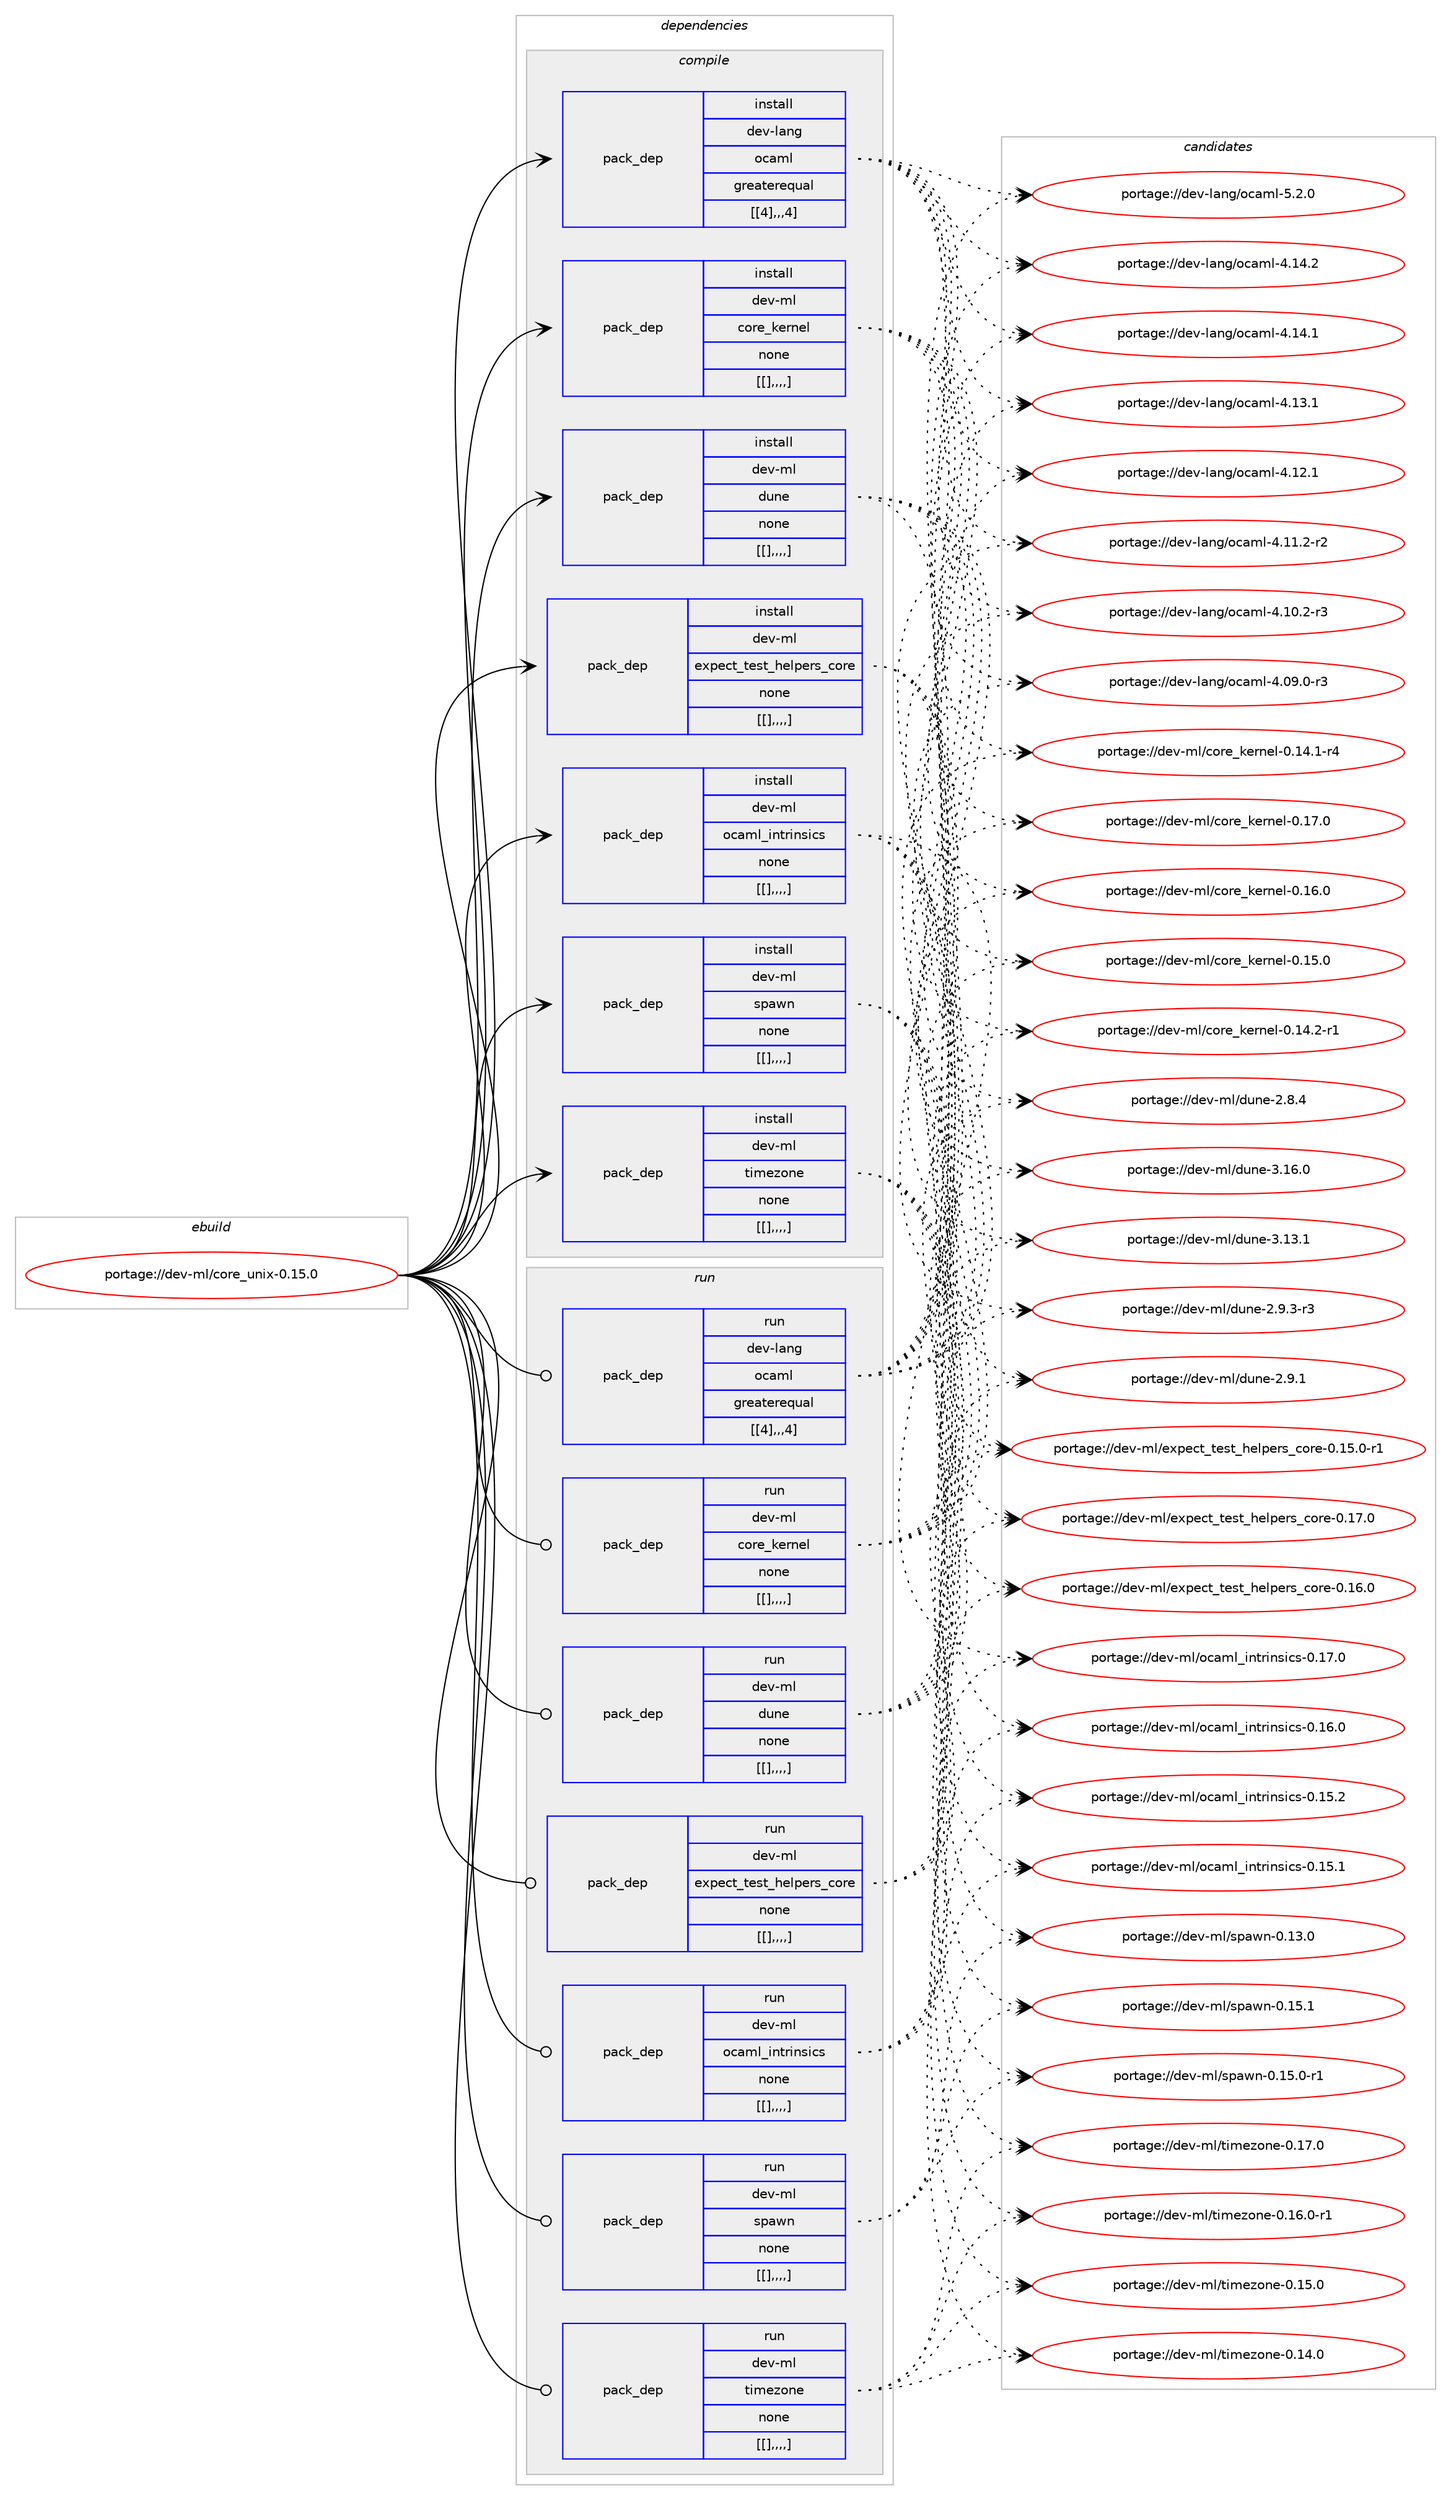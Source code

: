 digraph prolog {

# *************
# Graph options
# *************

newrank=true;
concentrate=true;
compound=true;
graph [rankdir=LR,fontname=Helvetica,fontsize=10,ranksep=1.5];#, ranksep=2.5, nodesep=0.2];
edge  [arrowhead=vee];
node  [fontname=Helvetica,fontsize=10];

# **********
# The ebuild
# **********

subgraph cluster_leftcol {
color=gray;
label=<<i>ebuild</i>>;
id [label="portage://dev-ml/core_unix-0.15.0", color=red, width=4, href="../dev-ml/core_unix-0.15.0.svg"];
}

# ****************
# The dependencies
# ****************

subgraph cluster_midcol {
color=gray;
label=<<i>dependencies</i>>;
subgraph cluster_compile {
fillcolor="#eeeeee";
style=filled;
label=<<i>compile</i>>;
subgraph pack88526 {
dependency119427 [label=<<TABLE BORDER="0" CELLBORDER="1" CELLSPACING="0" CELLPADDING="4" WIDTH="220"><TR><TD ROWSPAN="6" CELLPADDING="30">pack_dep</TD></TR><TR><TD WIDTH="110">install</TD></TR><TR><TD>dev-lang</TD></TR><TR><TD>ocaml</TD></TR><TR><TD>greaterequal</TD></TR><TR><TD>[[4],,,4]</TD></TR></TABLE>>, shape=none, color=blue];
}
id:e -> dependency119427:w [weight=20,style="solid",arrowhead="vee"];
subgraph pack88527 {
dependency119428 [label=<<TABLE BORDER="0" CELLBORDER="1" CELLSPACING="0" CELLPADDING="4" WIDTH="220"><TR><TD ROWSPAN="6" CELLPADDING="30">pack_dep</TD></TR><TR><TD WIDTH="110">install</TD></TR><TR><TD>dev-ml</TD></TR><TR><TD>core_kernel</TD></TR><TR><TD>none</TD></TR><TR><TD>[[],,,,]</TD></TR></TABLE>>, shape=none, color=blue];
}
id:e -> dependency119428:w [weight=20,style="solid",arrowhead="vee"];
subgraph pack88528 {
dependency119429 [label=<<TABLE BORDER="0" CELLBORDER="1" CELLSPACING="0" CELLPADDING="4" WIDTH="220"><TR><TD ROWSPAN="6" CELLPADDING="30">pack_dep</TD></TR><TR><TD WIDTH="110">install</TD></TR><TR><TD>dev-ml</TD></TR><TR><TD>dune</TD></TR><TR><TD>none</TD></TR><TR><TD>[[],,,,]</TD></TR></TABLE>>, shape=none, color=blue];
}
id:e -> dependency119429:w [weight=20,style="solid",arrowhead="vee"];
subgraph pack88529 {
dependency119430 [label=<<TABLE BORDER="0" CELLBORDER="1" CELLSPACING="0" CELLPADDING="4" WIDTH="220"><TR><TD ROWSPAN="6" CELLPADDING="30">pack_dep</TD></TR><TR><TD WIDTH="110">install</TD></TR><TR><TD>dev-ml</TD></TR><TR><TD>expect_test_helpers_core</TD></TR><TR><TD>none</TD></TR><TR><TD>[[],,,,]</TD></TR></TABLE>>, shape=none, color=blue];
}
id:e -> dependency119430:w [weight=20,style="solid",arrowhead="vee"];
subgraph pack88530 {
dependency119431 [label=<<TABLE BORDER="0" CELLBORDER="1" CELLSPACING="0" CELLPADDING="4" WIDTH="220"><TR><TD ROWSPAN="6" CELLPADDING="30">pack_dep</TD></TR><TR><TD WIDTH="110">install</TD></TR><TR><TD>dev-ml</TD></TR><TR><TD>ocaml_intrinsics</TD></TR><TR><TD>none</TD></TR><TR><TD>[[],,,,]</TD></TR></TABLE>>, shape=none, color=blue];
}
id:e -> dependency119431:w [weight=20,style="solid",arrowhead="vee"];
subgraph pack88531 {
dependency119432 [label=<<TABLE BORDER="0" CELLBORDER="1" CELLSPACING="0" CELLPADDING="4" WIDTH="220"><TR><TD ROWSPAN="6" CELLPADDING="30">pack_dep</TD></TR><TR><TD WIDTH="110">install</TD></TR><TR><TD>dev-ml</TD></TR><TR><TD>spawn</TD></TR><TR><TD>none</TD></TR><TR><TD>[[],,,,]</TD></TR></TABLE>>, shape=none, color=blue];
}
id:e -> dependency119432:w [weight=20,style="solid",arrowhead="vee"];
subgraph pack88532 {
dependency119433 [label=<<TABLE BORDER="0" CELLBORDER="1" CELLSPACING="0" CELLPADDING="4" WIDTH="220"><TR><TD ROWSPAN="6" CELLPADDING="30">pack_dep</TD></TR><TR><TD WIDTH="110">install</TD></TR><TR><TD>dev-ml</TD></TR><TR><TD>timezone</TD></TR><TR><TD>none</TD></TR><TR><TD>[[],,,,]</TD></TR></TABLE>>, shape=none, color=blue];
}
id:e -> dependency119433:w [weight=20,style="solid",arrowhead="vee"];
}
subgraph cluster_compileandrun {
fillcolor="#eeeeee";
style=filled;
label=<<i>compile and run</i>>;
}
subgraph cluster_run {
fillcolor="#eeeeee";
style=filled;
label=<<i>run</i>>;
subgraph pack88533 {
dependency119434 [label=<<TABLE BORDER="0" CELLBORDER="1" CELLSPACING="0" CELLPADDING="4" WIDTH="220"><TR><TD ROWSPAN="6" CELLPADDING="30">pack_dep</TD></TR><TR><TD WIDTH="110">run</TD></TR><TR><TD>dev-lang</TD></TR><TR><TD>ocaml</TD></TR><TR><TD>greaterequal</TD></TR><TR><TD>[[4],,,4]</TD></TR></TABLE>>, shape=none, color=blue];
}
id:e -> dependency119434:w [weight=20,style="solid",arrowhead="odot"];
subgraph pack88534 {
dependency119435 [label=<<TABLE BORDER="0" CELLBORDER="1" CELLSPACING="0" CELLPADDING="4" WIDTH="220"><TR><TD ROWSPAN="6" CELLPADDING="30">pack_dep</TD></TR><TR><TD WIDTH="110">run</TD></TR><TR><TD>dev-ml</TD></TR><TR><TD>core_kernel</TD></TR><TR><TD>none</TD></TR><TR><TD>[[],,,,]</TD></TR></TABLE>>, shape=none, color=blue];
}
id:e -> dependency119435:w [weight=20,style="solid",arrowhead="odot"];
subgraph pack88535 {
dependency119436 [label=<<TABLE BORDER="0" CELLBORDER="1" CELLSPACING="0" CELLPADDING="4" WIDTH="220"><TR><TD ROWSPAN="6" CELLPADDING="30">pack_dep</TD></TR><TR><TD WIDTH="110">run</TD></TR><TR><TD>dev-ml</TD></TR><TR><TD>dune</TD></TR><TR><TD>none</TD></TR><TR><TD>[[],,,,]</TD></TR></TABLE>>, shape=none, color=blue];
}
id:e -> dependency119436:w [weight=20,style="solid",arrowhead="odot"];
subgraph pack88536 {
dependency119437 [label=<<TABLE BORDER="0" CELLBORDER="1" CELLSPACING="0" CELLPADDING="4" WIDTH="220"><TR><TD ROWSPAN="6" CELLPADDING="30">pack_dep</TD></TR><TR><TD WIDTH="110">run</TD></TR><TR><TD>dev-ml</TD></TR><TR><TD>expect_test_helpers_core</TD></TR><TR><TD>none</TD></TR><TR><TD>[[],,,,]</TD></TR></TABLE>>, shape=none, color=blue];
}
id:e -> dependency119437:w [weight=20,style="solid",arrowhead="odot"];
subgraph pack88537 {
dependency119438 [label=<<TABLE BORDER="0" CELLBORDER="1" CELLSPACING="0" CELLPADDING="4" WIDTH="220"><TR><TD ROWSPAN="6" CELLPADDING="30">pack_dep</TD></TR><TR><TD WIDTH="110">run</TD></TR><TR><TD>dev-ml</TD></TR><TR><TD>ocaml_intrinsics</TD></TR><TR><TD>none</TD></TR><TR><TD>[[],,,,]</TD></TR></TABLE>>, shape=none, color=blue];
}
id:e -> dependency119438:w [weight=20,style="solid",arrowhead="odot"];
subgraph pack88538 {
dependency119439 [label=<<TABLE BORDER="0" CELLBORDER="1" CELLSPACING="0" CELLPADDING="4" WIDTH="220"><TR><TD ROWSPAN="6" CELLPADDING="30">pack_dep</TD></TR><TR><TD WIDTH="110">run</TD></TR><TR><TD>dev-ml</TD></TR><TR><TD>spawn</TD></TR><TR><TD>none</TD></TR><TR><TD>[[],,,,]</TD></TR></TABLE>>, shape=none, color=blue];
}
id:e -> dependency119439:w [weight=20,style="solid",arrowhead="odot"];
subgraph pack88539 {
dependency119440 [label=<<TABLE BORDER="0" CELLBORDER="1" CELLSPACING="0" CELLPADDING="4" WIDTH="220"><TR><TD ROWSPAN="6" CELLPADDING="30">pack_dep</TD></TR><TR><TD WIDTH="110">run</TD></TR><TR><TD>dev-ml</TD></TR><TR><TD>timezone</TD></TR><TR><TD>none</TD></TR><TR><TD>[[],,,,]</TD></TR></TABLE>>, shape=none, color=blue];
}
id:e -> dependency119440:w [weight=20,style="solid",arrowhead="odot"];
}
}

# **************
# The candidates
# **************

subgraph cluster_choices {
rank=same;
color=gray;
label=<<i>candidates</i>>;

subgraph choice88526 {
color=black;
nodesep=1;
choice1001011184510897110103471119997109108455346504648 [label="portage://dev-lang/ocaml-5.2.0", color=red, width=4,href="../dev-lang/ocaml-5.2.0.svg"];
choice100101118451089711010347111999710910845524649524650 [label="portage://dev-lang/ocaml-4.14.2", color=red, width=4,href="../dev-lang/ocaml-4.14.2.svg"];
choice100101118451089711010347111999710910845524649524649 [label="portage://dev-lang/ocaml-4.14.1", color=red, width=4,href="../dev-lang/ocaml-4.14.1.svg"];
choice100101118451089711010347111999710910845524649514649 [label="portage://dev-lang/ocaml-4.13.1", color=red, width=4,href="../dev-lang/ocaml-4.13.1.svg"];
choice100101118451089711010347111999710910845524649504649 [label="portage://dev-lang/ocaml-4.12.1", color=red, width=4,href="../dev-lang/ocaml-4.12.1.svg"];
choice1001011184510897110103471119997109108455246494946504511450 [label="portage://dev-lang/ocaml-4.11.2-r2", color=red, width=4,href="../dev-lang/ocaml-4.11.2-r2.svg"];
choice1001011184510897110103471119997109108455246494846504511451 [label="portage://dev-lang/ocaml-4.10.2-r3", color=red, width=4,href="../dev-lang/ocaml-4.10.2-r3.svg"];
choice1001011184510897110103471119997109108455246485746484511451 [label="portage://dev-lang/ocaml-4.09.0-r3", color=red, width=4,href="../dev-lang/ocaml-4.09.0-r3.svg"];
dependency119427:e -> choice1001011184510897110103471119997109108455346504648:w [style=dotted,weight="100"];
dependency119427:e -> choice100101118451089711010347111999710910845524649524650:w [style=dotted,weight="100"];
dependency119427:e -> choice100101118451089711010347111999710910845524649524649:w [style=dotted,weight="100"];
dependency119427:e -> choice100101118451089711010347111999710910845524649514649:w [style=dotted,weight="100"];
dependency119427:e -> choice100101118451089711010347111999710910845524649504649:w [style=dotted,weight="100"];
dependency119427:e -> choice1001011184510897110103471119997109108455246494946504511450:w [style=dotted,weight="100"];
dependency119427:e -> choice1001011184510897110103471119997109108455246494846504511451:w [style=dotted,weight="100"];
dependency119427:e -> choice1001011184510897110103471119997109108455246485746484511451:w [style=dotted,weight="100"];
}
subgraph choice88527 {
color=black;
nodesep=1;
choice1001011184510910847991111141019510710111411010110845484649554648 [label="portage://dev-ml/core_kernel-0.17.0", color=red, width=4,href="../dev-ml/core_kernel-0.17.0.svg"];
choice1001011184510910847991111141019510710111411010110845484649544648 [label="portage://dev-ml/core_kernel-0.16.0", color=red, width=4,href="../dev-ml/core_kernel-0.16.0.svg"];
choice1001011184510910847991111141019510710111411010110845484649534648 [label="portage://dev-ml/core_kernel-0.15.0", color=red, width=4,href="../dev-ml/core_kernel-0.15.0.svg"];
choice10010111845109108479911111410195107101114110101108454846495246504511449 [label="portage://dev-ml/core_kernel-0.14.2-r1", color=red, width=4,href="../dev-ml/core_kernel-0.14.2-r1.svg"];
choice10010111845109108479911111410195107101114110101108454846495246494511452 [label="portage://dev-ml/core_kernel-0.14.1-r4", color=red, width=4,href="../dev-ml/core_kernel-0.14.1-r4.svg"];
dependency119428:e -> choice1001011184510910847991111141019510710111411010110845484649554648:w [style=dotted,weight="100"];
dependency119428:e -> choice1001011184510910847991111141019510710111411010110845484649544648:w [style=dotted,weight="100"];
dependency119428:e -> choice1001011184510910847991111141019510710111411010110845484649534648:w [style=dotted,weight="100"];
dependency119428:e -> choice10010111845109108479911111410195107101114110101108454846495246504511449:w [style=dotted,weight="100"];
dependency119428:e -> choice10010111845109108479911111410195107101114110101108454846495246494511452:w [style=dotted,weight="100"];
}
subgraph choice88528 {
color=black;
nodesep=1;
choice100101118451091084710011711010145514649544648 [label="portage://dev-ml/dune-3.16.0", color=red, width=4,href="../dev-ml/dune-3.16.0.svg"];
choice100101118451091084710011711010145514649514649 [label="portage://dev-ml/dune-3.13.1", color=red, width=4,href="../dev-ml/dune-3.13.1.svg"];
choice10010111845109108471001171101014550465746514511451 [label="portage://dev-ml/dune-2.9.3-r3", color=red, width=4,href="../dev-ml/dune-2.9.3-r3.svg"];
choice1001011184510910847100117110101455046574649 [label="portage://dev-ml/dune-2.9.1", color=red, width=4,href="../dev-ml/dune-2.9.1.svg"];
choice1001011184510910847100117110101455046564652 [label="portage://dev-ml/dune-2.8.4", color=red, width=4,href="../dev-ml/dune-2.8.4.svg"];
dependency119429:e -> choice100101118451091084710011711010145514649544648:w [style=dotted,weight="100"];
dependency119429:e -> choice100101118451091084710011711010145514649514649:w [style=dotted,weight="100"];
dependency119429:e -> choice10010111845109108471001171101014550465746514511451:w [style=dotted,weight="100"];
dependency119429:e -> choice1001011184510910847100117110101455046574649:w [style=dotted,weight="100"];
dependency119429:e -> choice1001011184510910847100117110101455046564652:w [style=dotted,weight="100"];
}
subgraph choice88529 {
color=black;
nodesep=1;
choice1001011184510910847101120112101991169511610111511695104101108112101114115959911111410145484649554648 [label="portage://dev-ml/expect_test_helpers_core-0.17.0", color=red, width=4,href="../dev-ml/expect_test_helpers_core-0.17.0.svg"];
choice1001011184510910847101120112101991169511610111511695104101108112101114115959911111410145484649544648 [label="portage://dev-ml/expect_test_helpers_core-0.16.0", color=red, width=4,href="../dev-ml/expect_test_helpers_core-0.16.0.svg"];
choice10010111845109108471011201121019911695116101115116951041011081121011141159599111114101454846495346484511449 [label="portage://dev-ml/expect_test_helpers_core-0.15.0-r1", color=red, width=4,href="../dev-ml/expect_test_helpers_core-0.15.0-r1.svg"];
dependency119430:e -> choice1001011184510910847101120112101991169511610111511695104101108112101114115959911111410145484649554648:w [style=dotted,weight="100"];
dependency119430:e -> choice1001011184510910847101120112101991169511610111511695104101108112101114115959911111410145484649544648:w [style=dotted,weight="100"];
dependency119430:e -> choice10010111845109108471011201121019911695116101115116951041011081121011141159599111114101454846495346484511449:w [style=dotted,weight="100"];
}
subgraph choice88530 {
color=black;
nodesep=1;
choice10010111845109108471119997109108951051101161141051101151059911545484649554648 [label="portage://dev-ml/ocaml_intrinsics-0.17.0", color=red, width=4,href="../dev-ml/ocaml_intrinsics-0.17.0.svg"];
choice10010111845109108471119997109108951051101161141051101151059911545484649544648 [label="portage://dev-ml/ocaml_intrinsics-0.16.0", color=red, width=4,href="../dev-ml/ocaml_intrinsics-0.16.0.svg"];
choice10010111845109108471119997109108951051101161141051101151059911545484649534650 [label="portage://dev-ml/ocaml_intrinsics-0.15.2", color=red, width=4,href="../dev-ml/ocaml_intrinsics-0.15.2.svg"];
choice10010111845109108471119997109108951051101161141051101151059911545484649534649 [label="portage://dev-ml/ocaml_intrinsics-0.15.1", color=red, width=4,href="../dev-ml/ocaml_intrinsics-0.15.1.svg"];
dependency119431:e -> choice10010111845109108471119997109108951051101161141051101151059911545484649554648:w [style=dotted,weight="100"];
dependency119431:e -> choice10010111845109108471119997109108951051101161141051101151059911545484649544648:w [style=dotted,weight="100"];
dependency119431:e -> choice10010111845109108471119997109108951051101161141051101151059911545484649534650:w [style=dotted,weight="100"];
dependency119431:e -> choice10010111845109108471119997109108951051101161141051101151059911545484649534649:w [style=dotted,weight="100"];
}
subgraph choice88531 {
color=black;
nodesep=1;
choice10010111845109108471151129711911045484649534649 [label="portage://dev-ml/spawn-0.15.1", color=red, width=4,href="../dev-ml/spawn-0.15.1.svg"];
choice100101118451091084711511297119110454846495346484511449 [label="portage://dev-ml/spawn-0.15.0-r1", color=red, width=4,href="../dev-ml/spawn-0.15.0-r1.svg"];
choice10010111845109108471151129711911045484649514648 [label="portage://dev-ml/spawn-0.13.0", color=red, width=4,href="../dev-ml/spawn-0.13.0.svg"];
dependency119432:e -> choice10010111845109108471151129711911045484649534649:w [style=dotted,weight="100"];
dependency119432:e -> choice100101118451091084711511297119110454846495346484511449:w [style=dotted,weight="100"];
dependency119432:e -> choice10010111845109108471151129711911045484649514648:w [style=dotted,weight="100"];
}
subgraph choice88532 {
color=black;
nodesep=1;
choice100101118451091084711610510910112211111010145484649554648 [label="portage://dev-ml/timezone-0.17.0", color=red, width=4,href="../dev-ml/timezone-0.17.0.svg"];
choice1001011184510910847116105109101122111110101454846495446484511449 [label="portage://dev-ml/timezone-0.16.0-r1", color=red, width=4,href="../dev-ml/timezone-0.16.0-r1.svg"];
choice100101118451091084711610510910112211111010145484649534648 [label="portage://dev-ml/timezone-0.15.0", color=red, width=4,href="../dev-ml/timezone-0.15.0.svg"];
choice100101118451091084711610510910112211111010145484649524648 [label="portage://dev-ml/timezone-0.14.0", color=red, width=4,href="../dev-ml/timezone-0.14.0.svg"];
dependency119433:e -> choice100101118451091084711610510910112211111010145484649554648:w [style=dotted,weight="100"];
dependency119433:e -> choice1001011184510910847116105109101122111110101454846495446484511449:w [style=dotted,weight="100"];
dependency119433:e -> choice100101118451091084711610510910112211111010145484649534648:w [style=dotted,weight="100"];
dependency119433:e -> choice100101118451091084711610510910112211111010145484649524648:w [style=dotted,weight="100"];
}
subgraph choice88533 {
color=black;
nodesep=1;
choice1001011184510897110103471119997109108455346504648 [label="portage://dev-lang/ocaml-5.2.0", color=red, width=4,href="../dev-lang/ocaml-5.2.0.svg"];
choice100101118451089711010347111999710910845524649524650 [label="portage://dev-lang/ocaml-4.14.2", color=red, width=4,href="../dev-lang/ocaml-4.14.2.svg"];
choice100101118451089711010347111999710910845524649524649 [label="portage://dev-lang/ocaml-4.14.1", color=red, width=4,href="../dev-lang/ocaml-4.14.1.svg"];
choice100101118451089711010347111999710910845524649514649 [label="portage://dev-lang/ocaml-4.13.1", color=red, width=4,href="../dev-lang/ocaml-4.13.1.svg"];
choice100101118451089711010347111999710910845524649504649 [label="portage://dev-lang/ocaml-4.12.1", color=red, width=4,href="../dev-lang/ocaml-4.12.1.svg"];
choice1001011184510897110103471119997109108455246494946504511450 [label="portage://dev-lang/ocaml-4.11.2-r2", color=red, width=4,href="../dev-lang/ocaml-4.11.2-r2.svg"];
choice1001011184510897110103471119997109108455246494846504511451 [label="portage://dev-lang/ocaml-4.10.2-r3", color=red, width=4,href="../dev-lang/ocaml-4.10.2-r3.svg"];
choice1001011184510897110103471119997109108455246485746484511451 [label="portage://dev-lang/ocaml-4.09.0-r3", color=red, width=4,href="../dev-lang/ocaml-4.09.0-r3.svg"];
dependency119434:e -> choice1001011184510897110103471119997109108455346504648:w [style=dotted,weight="100"];
dependency119434:e -> choice100101118451089711010347111999710910845524649524650:w [style=dotted,weight="100"];
dependency119434:e -> choice100101118451089711010347111999710910845524649524649:w [style=dotted,weight="100"];
dependency119434:e -> choice100101118451089711010347111999710910845524649514649:w [style=dotted,weight="100"];
dependency119434:e -> choice100101118451089711010347111999710910845524649504649:w [style=dotted,weight="100"];
dependency119434:e -> choice1001011184510897110103471119997109108455246494946504511450:w [style=dotted,weight="100"];
dependency119434:e -> choice1001011184510897110103471119997109108455246494846504511451:w [style=dotted,weight="100"];
dependency119434:e -> choice1001011184510897110103471119997109108455246485746484511451:w [style=dotted,weight="100"];
}
subgraph choice88534 {
color=black;
nodesep=1;
choice1001011184510910847991111141019510710111411010110845484649554648 [label="portage://dev-ml/core_kernel-0.17.0", color=red, width=4,href="../dev-ml/core_kernel-0.17.0.svg"];
choice1001011184510910847991111141019510710111411010110845484649544648 [label="portage://dev-ml/core_kernel-0.16.0", color=red, width=4,href="../dev-ml/core_kernel-0.16.0.svg"];
choice1001011184510910847991111141019510710111411010110845484649534648 [label="portage://dev-ml/core_kernel-0.15.0", color=red, width=4,href="../dev-ml/core_kernel-0.15.0.svg"];
choice10010111845109108479911111410195107101114110101108454846495246504511449 [label="portage://dev-ml/core_kernel-0.14.2-r1", color=red, width=4,href="../dev-ml/core_kernel-0.14.2-r1.svg"];
choice10010111845109108479911111410195107101114110101108454846495246494511452 [label="portage://dev-ml/core_kernel-0.14.1-r4", color=red, width=4,href="../dev-ml/core_kernel-0.14.1-r4.svg"];
dependency119435:e -> choice1001011184510910847991111141019510710111411010110845484649554648:w [style=dotted,weight="100"];
dependency119435:e -> choice1001011184510910847991111141019510710111411010110845484649544648:w [style=dotted,weight="100"];
dependency119435:e -> choice1001011184510910847991111141019510710111411010110845484649534648:w [style=dotted,weight="100"];
dependency119435:e -> choice10010111845109108479911111410195107101114110101108454846495246504511449:w [style=dotted,weight="100"];
dependency119435:e -> choice10010111845109108479911111410195107101114110101108454846495246494511452:w [style=dotted,weight="100"];
}
subgraph choice88535 {
color=black;
nodesep=1;
choice100101118451091084710011711010145514649544648 [label="portage://dev-ml/dune-3.16.0", color=red, width=4,href="../dev-ml/dune-3.16.0.svg"];
choice100101118451091084710011711010145514649514649 [label="portage://dev-ml/dune-3.13.1", color=red, width=4,href="../dev-ml/dune-3.13.1.svg"];
choice10010111845109108471001171101014550465746514511451 [label="portage://dev-ml/dune-2.9.3-r3", color=red, width=4,href="../dev-ml/dune-2.9.3-r3.svg"];
choice1001011184510910847100117110101455046574649 [label="portage://dev-ml/dune-2.9.1", color=red, width=4,href="../dev-ml/dune-2.9.1.svg"];
choice1001011184510910847100117110101455046564652 [label="portage://dev-ml/dune-2.8.4", color=red, width=4,href="../dev-ml/dune-2.8.4.svg"];
dependency119436:e -> choice100101118451091084710011711010145514649544648:w [style=dotted,weight="100"];
dependency119436:e -> choice100101118451091084710011711010145514649514649:w [style=dotted,weight="100"];
dependency119436:e -> choice10010111845109108471001171101014550465746514511451:w [style=dotted,weight="100"];
dependency119436:e -> choice1001011184510910847100117110101455046574649:w [style=dotted,weight="100"];
dependency119436:e -> choice1001011184510910847100117110101455046564652:w [style=dotted,weight="100"];
}
subgraph choice88536 {
color=black;
nodesep=1;
choice1001011184510910847101120112101991169511610111511695104101108112101114115959911111410145484649554648 [label="portage://dev-ml/expect_test_helpers_core-0.17.0", color=red, width=4,href="../dev-ml/expect_test_helpers_core-0.17.0.svg"];
choice1001011184510910847101120112101991169511610111511695104101108112101114115959911111410145484649544648 [label="portage://dev-ml/expect_test_helpers_core-0.16.0", color=red, width=4,href="../dev-ml/expect_test_helpers_core-0.16.0.svg"];
choice10010111845109108471011201121019911695116101115116951041011081121011141159599111114101454846495346484511449 [label="portage://dev-ml/expect_test_helpers_core-0.15.0-r1", color=red, width=4,href="../dev-ml/expect_test_helpers_core-0.15.0-r1.svg"];
dependency119437:e -> choice1001011184510910847101120112101991169511610111511695104101108112101114115959911111410145484649554648:w [style=dotted,weight="100"];
dependency119437:e -> choice1001011184510910847101120112101991169511610111511695104101108112101114115959911111410145484649544648:w [style=dotted,weight="100"];
dependency119437:e -> choice10010111845109108471011201121019911695116101115116951041011081121011141159599111114101454846495346484511449:w [style=dotted,weight="100"];
}
subgraph choice88537 {
color=black;
nodesep=1;
choice10010111845109108471119997109108951051101161141051101151059911545484649554648 [label="portage://dev-ml/ocaml_intrinsics-0.17.0", color=red, width=4,href="../dev-ml/ocaml_intrinsics-0.17.0.svg"];
choice10010111845109108471119997109108951051101161141051101151059911545484649544648 [label="portage://dev-ml/ocaml_intrinsics-0.16.0", color=red, width=4,href="../dev-ml/ocaml_intrinsics-0.16.0.svg"];
choice10010111845109108471119997109108951051101161141051101151059911545484649534650 [label="portage://dev-ml/ocaml_intrinsics-0.15.2", color=red, width=4,href="../dev-ml/ocaml_intrinsics-0.15.2.svg"];
choice10010111845109108471119997109108951051101161141051101151059911545484649534649 [label="portage://dev-ml/ocaml_intrinsics-0.15.1", color=red, width=4,href="../dev-ml/ocaml_intrinsics-0.15.1.svg"];
dependency119438:e -> choice10010111845109108471119997109108951051101161141051101151059911545484649554648:w [style=dotted,weight="100"];
dependency119438:e -> choice10010111845109108471119997109108951051101161141051101151059911545484649544648:w [style=dotted,weight="100"];
dependency119438:e -> choice10010111845109108471119997109108951051101161141051101151059911545484649534650:w [style=dotted,weight="100"];
dependency119438:e -> choice10010111845109108471119997109108951051101161141051101151059911545484649534649:w [style=dotted,weight="100"];
}
subgraph choice88538 {
color=black;
nodesep=1;
choice10010111845109108471151129711911045484649534649 [label="portage://dev-ml/spawn-0.15.1", color=red, width=4,href="../dev-ml/spawn-0.15.1.svg"];
choice100101118451091084711511297119110454846495346484511449 [label="portage://dev-ml/spawn-0.15.0-r1", color=red, width=4,href="../dev-ml/spawn-0.15.0-r1.svg"];
choice10010111845109108471151129711911045484649514648 [label="portage://dev-ml/spawn-0.13.0", color=red, width=4,href="../dev-ml/spawn-0.13.0.svg"];
dependency119439:e -> choice10010111845109108471151129711911045484649534649:w [style=dotted,weight="100"];
dependency119439:e -> choice100101118451091084711511297119110454846495346484511449:w [style=dotted,weight="100"];
dependency119439:e -> choice10010111845109108471151129711911045484649514648:w [style=dotted,weight="100"];
}
subgraph choice88539 {
color=black;
nodesep=1;
choice100101118451091084711610510910112211111010145484649554648 [label="portage://dev-ml/timezone-0.17.0", color=red, width=4,href="../dev-ml/timezone-0.17.0.svg"];
choice1001011184510910847116105109101122111110101454846495446484511449 [label="portage://dev-ml/timezone-0.16.0-r1", color=red, width=4,href="../dev-ml/timezone-0.16.0-r1.svg"];
choice100101118451091084711610510910112211111010145484649534648 [label="portage://dev-ml/timezone-0.15.0", color=red, width=4,href="../dev-ml/timezone-0.15.0.svg"];
choice100101118451091084711610510910112211111010145484649524648 [label="portage://dev-ml/timezone-0.14.0", color=red, width=4,href="../dev-ml/timezone-0.14.0.svg"];
dependency119440:e -> choice100101118451091084711610510910112211111010145484649554648:w [style=dotted,weight="100"];
dependency119440:e -> choice1001011184510910847116105109101122111110101454846495446484511449:w [style=dotted,weight="100"];
dependency119440:e -> choice100101118451091084711610510910112211111010145484649534648:w [style=dotted,weight="100"];
dependency119440:e -> choice100101118451091084711610510910112211111010145484649524648:w [style=dotted,weight="100"];
}
}

}
